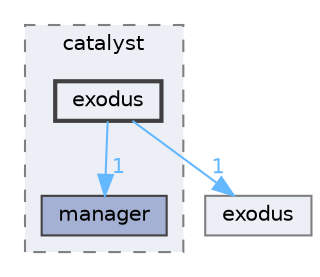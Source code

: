 digraph "src/visualization/catalyst/exodus"
{
 // INTERACTIVE_SVG=YES
 // LATEX_PDF_SIZE
  bgcolor="transparent";
  edge [fontname=Helvetica,fontsize=10,labelfontname=Helvetica,labelfontsize=10];
  node [fontname=Helvetica,fontsize=10,shape=box,height=0.2,width=0.4];
  compound=true
  subgraph clusterdir_c3c45e1f3135eb5f9667e971577f0620 {
    graph [ bgcolor="#edeff6", pencolor="grey50", label="catalyst", fontname=Helvetica,fontsize=10 style="filled,dashed", URL="dir_c3c45e1f3135eb5f9667e971577f0620.html",tooltip=""]
  dir_cf86dd9e88440952dcb4faf1a63e19a3 [label="manager", fillcolor="#a4b1d4", color="grey25", style="filled", URL="dir_cf86dd9e88440952dcb4faf1a63e19a3.html",tooltip=""];
  dir_00f3bc6aebd0394b1cbccb9ae90c9e8e [label="exodus", fillcolor="#edeff6", color="grey25", style="filled,bold", URL="dir_00f3bc6aebd0394b1cbccb9ae90c9e8e.html",tooltip=""];
  }
  dir_932149a0d3ac8bc564a6c12d318f16cf [label="exodus", fillcolor="#edeff6", color="grey50", style="filled", URL="dir_932149a0d3ac8bc564a6c12d318f16cf.html",tooltip=""];
  dir_00f3bc6aebd0394b1cbccb9ae90c9e8e->dir_932149a0d3ac8bc564a6c12d318f16cf [headlabel="1", labeldistance=1.5 headhref="dir_000008_000009.html" color="steelblue1" fontcolor="steelblue1"];
  dir_00f3bc6aebd0394b1cbccb9ae90c9e8e->dir_cf86dd9e88440952dcb4faf1a63e19a3 [headlabel="1", labeldistance=1.5 headhref="dir_000008_000019.html" color="steelblue1" fontcolor="steelblue1"];
}
